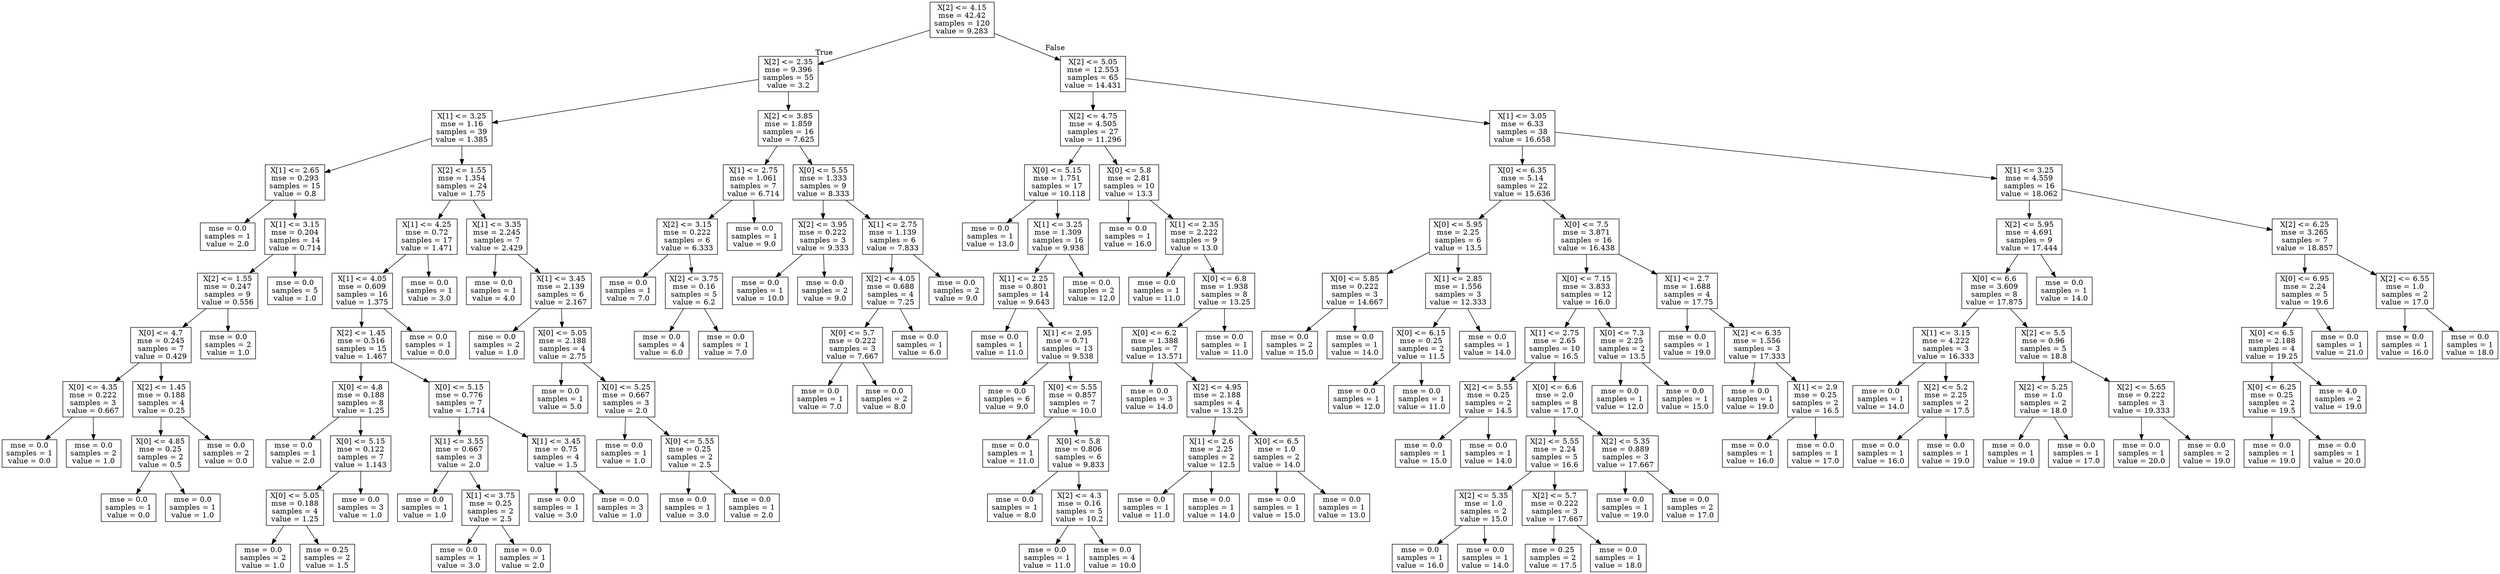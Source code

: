 digraph Tree {
node [shape=box] ;
0 [label="X[2] <= 4.15\nmse = 42.42\nsamples = 120\nvalue = 9.283"] ;
1 [label="X[2] <= 2.35\nmse = 9.396\nsamples = 55\nvalue = 3.2"] ;
0 -> 1 [labeldistance=2.5, labelangle=45, headlabel="True"] ;
2 [label="X[1] <= 3.25\nmse = 1.16\nsamples = 39\nvalue = 1.385"] ;
1 -> 2 ;
3 [label="X[1] <= 2.65\nmse = 0.293\nsamples = 15\nvalue = 0.8"] ;
2 -> 3 ;
4 [label="mse = 0.0\nsamples = 1\nvalue = 2.0"] ;
3 -> 4 ;
5 [label="X[1] <= 3.15\nmse = 0.204\nsamples = 14\nvalue = 0.714"] ;
3 -> 5 ;
6 [label="X[2] <= 1.55\nmse = 0.247\nsamples = 9\nvalue = 0.556"] ;
5 -> 6 ;
7 [label="X[0] <= 4.7\nmse = 0.245\nsamples = 7\nvalue = 0.429"] ;
6 -> 7 ;
8 [label="X[0] <= 4.35\nmse = 0.222\nsamples = 3\nvalue = 0.667"] ;
7 -> 8 ;
9 [label="mse = 0.0\nsamples = 1\nvalue = 0.0"] ;
8 -> 9 ;
10 [label="mse = 0.0\nsamples = 2\nvalue = 1.0"] ;
8 -> 10 ;
11 [label="X[2] <= 1.45\nmse = 0.188\nsamples = 4\nvalue = 0.25"] ;
7 -> 11 ;
12 [label="X[0] <= 4.85\nmse = 0.25\nsamples = 2\nvalue = 0.5"] ;
11 -> 12 ;
13 [label="mse = 0.0\nsamples = 1\nvalue = 0.0"] ;
12 -> 13 ;
14 [label="mse = 0.0\nsamples = 1\nvalue = 1.0"] ;
12 -> 14 ;
15 [label="mse = 0.0\nsamples = 2\nvalue = 0.0"] ;
11 -> 15 ;
16 [label="mse = 0.0\nsamples = 2\nvalue = 1.0"] ;
6 -> 16 ;
17 [label="mse = 0.0\nsamples = 5\nvalue = 1.0"] ;
5 -> 17 ;
18 [label="X[2] <= 1.55\nmse = 1.354\nsamples = 24\nvalue = 1.75"] ;
2 -> 18 ;
19 [label="X[1] <= 4.25\nmse = 0.72\nsamples = 17\nvalue = 1.471"] ;
18 -> 19 ;
20 [label="X[1] <= 4.05\nmse = 0.609\nsamples = 16\nvalue = 1.375"] ;
19 -> 20 ;
21 [label="X[2] <= 1.45\nmse = 0.516\nsamples = 15\nvalue = 1.467"] ;
20 -> 21 ;
22 [label="X[0] <= 4.8\nmse = 0.188\nsamples = 8\nvalue = 1.25"] ;
21 -> 22 ;
23 [label="mse = 0.0\nsamples = 1\nvalue = 2.0"] ;
22 -> 23 ;
24 [label="X[0] <= 5.15\nmse = 0.122\nsamples = 7\nvalue = 1.143"] ;
22 -> 24 ;
25 [label="X[0] <= 5.05\nmse = 0.188\nsamples = 4\nvalue = 1.25"] ;
24 -> 25 ;
26 [label="mse = 0.0\nsamples = 2\nvalue = 1.0"] ;
25 -> 26 ;
27 [label="mse = 0.25\nsamples = 2\nvalue = 1.5"] ;
25 -> 27 ;
28 [label="mse = 0.0\nsamples = 3\nvalue = 1.0"] ;
24 -> 28 ;
29 [label="X[0] <= 5.15\nmse = 0.776\nsamples = 7\nvalue = 1.714"] ;
21 -> 29 ;
30 [label="X[1] <= 3.55\nmse = 0.667\nsamples = 3\nvalue = 2.0"] ;
29 -> 30 ;
31 [label="mse = 0.0\nsamples = 1\nvalue = 1.0"] ;
30 -> 31 ;
32 [label="X[1] <= 3.75\nmse = 0.25\nsamples = 2\nvalue = 2.5"] ;
30 -> 32 ;
33 [label="mse = 0.0\nsamples = 1\nvalue = 3.0"] ;
32 -> 33 ;
34 [label="mse = 0.0\nsamples = 1\nvalue = 2.0"] ;
32 -> 34 ;
35 [label="X[1] <= 3.45\nmse = 0.75\nsamples = 4\nvalue = 1.5"] ;
29 -> 35 ;
36 [label="mse = 0.0\nsamples = 1\nvalue = 3.0"] ;
35 -> 36 ;
37 [label="mse = 0.0\nsamples = 3\nvalue = 1.0"] ;
35 -> 37 ;
38 [label="mse = 0.0\nsamples = 1\nvalue = 0.0"] ;
20 -> 38 ;
39 [label="mse = 0.0\nsamples = 1\nvalue = 3.0"] ;
19 -> 39 ;
40 [label="X[1] <= 3.35\nmse = 2.245\nsamples = 7\nvalue = 2.429"] ;
18 -> 40 ;
41 [label="mse = 0.0\nsamples = 1\nvalue = 4.0"] ;
40 -> 41 ;
42 [label="X[1] <= 3.45\nmse = 2.139\nsamples = 6\nvalue = 2.167"] ;
40 -> 42 ;
43 [label="mse = 0.0\nsamples = 2\nvalue = 1.0"] ;
42 -> 43 ;
44 [label="X[0] <= 5.05\nmse = 2.188\nsamples = 4\nvalue = 2.75"] ;
42 -> 44 ;
45 [label="mse = 0.0\nsamples = 1\nvalue = 5.0"] ;
44 -> 45 ;
46 [label="X[0] <= 5.25\nmse = 0.667\nsamples = 3\nvalue = 2.0"] ;
44 -> 46 ;
47 [label="mse = 0.0\nsamples = 1\nvalue = 1.0"] ;
46 -> 47 ;
48 [label="X[0] <= 5.55\nmse = 0.25\nsamples = 2\nvalue = 2.5"] ;
46 -> 48 ;
49 [label="mse = 0.0\nsamples = 1\nvalue = 3.0"] ;
48 -> 49 ;
50 [label="mse = 0.0\nsamples = 1\nvalue = 2.0"] ;
48 -> 50 ;
51 [label="X[2] <= 3.85\nmse = 1.859\nsamples = 16\nvalue = 7.625"] ;
1 -> 51 ;
52 [label="X[1] <= 2.75\nmse = 1.061\nsamples = 7\nvalue = 6.714"] ;
51 -> 52 ;
53 [label="X[2] <= 3.15\nmse = 0.222\nsamples = 6\nvalue = 6.333"] ;
52 -> 53 ;
54 [label="mse = 0.0\nsamples = 1\nvalue = 7.0"] ;
53 -> 54 ;
55 [label="X[2] <= 3.75\nmse = 0.16\nsamples = 5\nvalue = 6.2"] ;
53 -> 55 ;
56 [label="mse = 0.0\nsamples = 4\nvalue = 6.0"] ;
55 -> 56 ;
57 [label="mse = 0.0\nsamples = 1\nvalue = 7.0"] ;
55 -> 57 ;
58 [label="mse = 0.0\nsamples = 1\nvalue = 9.0"] ;
52 -> 58 ;
59 [label="X[0] <= 5.55\nmse = 1.333\nsamples = 9\nvalue = 8.333"] ;
51 -> 59 ;
60 [label="X[2] <= 3.95\nmse = 0.222\nsamples = 3\nvalue = 9.333"] ;
59 -> 60 ;
61 [label="mse = 0.0\nsamples = 1\nvalue = 10.0"] ;
60 -> 61 ;
62 [label="mse = 0.0\nsamples = 2\nvalue = 9.0"] ;
60 -> 62 ;
63 [label="X[1] <= 2.75\nmse = 1.139\nsamples = 6\nvalue = 7.833"] ;
59 -> 63 ;
64 [label="X[2] <= 4.05\nmse = 0.688\nsamples = 4\nvalue = 7.25"] ;
63 -> 64 ;
65 [label="X[0] <= 5.7\nmse = 0.222\nsamples = 3\nvalue = 7.667"] ;
64 -> 65 ;
66 [label="mse = 0.0\nsamples = 1\nvalue = 7.0"] ;
65 -> 66 ;
67 [label="mse = 0.0\nsamples = 2\nvalue = 8.0"] ;
65 -> 67 ;
68 [label="mse = 0.0\nsamples = 1\nvalue = 6.0"] ;
64 -> 68 ;
69 [label="mse = 0.0\nsamples = 2\nvalue = 9.0"] ;
63 -> 69 ;
70 [label="X[2] <= 5.05\nmse = 12.553\nsamples = 65\nvalue = 14.431"] ;
0 -> 70 [labeldistance=2.5, labelangle=-45, headlabel="False"] ;
71 [label="X[2] <= 4.75\nmse = 4.505\nsamples = 27\nvalue = 11.296"] ;
70 -> 71 ;
72 [label="X[0] <= 5.15\nmse = 1.751\nsamples = 17\nvalue = 10.118"] ;
71 -> 72 ;
73 [label="mse = 0.0\nsamples = 1\nvalue = 13.0"] ;
72 -> 73 ;
74 [label="X[1] <= 3.25\nmse = 1.309\nsamples = 16\nvalue = 9.938"] ;
72 -> 74 ;
75 [label="X[1] <= 2.25\nmse = 0.801\nsamples = 14\nvalue = 9.643"] ;
74 -> 75 ;
76 [label="mse = 0.0\nsamples = 1\nvalue = 11.0"] ;
75 -> 76 ;
77 [label="X[1] <= 2.95\nmse = 0.71\nsamples = 13\nvalue = 9.538"] ;
75 -> 77 ;
78 [label="mse = 0.0\nsamples = 6\nvalue = 9.0"] ;
77 -> 78 ;
79 [label="X[0] <= 5.55\nmse = 0.857\nsamples = 7\nvalue = 10.0"] ;
77 -> 79 ;
80 [label="mse = 0.0\nsamples = 1\nvalue = 11.0"] ;
79 -> 80 ;
81 [label="X[0] <= 5.8\nmse = 0.806\nsamples = 6\nvalue = 9.833"] ;
79 -> 81 ;
82 [label="mse = 0.0\nsamples = 1\nvalue = 8.0"] ;
81 -> 82 ;
83 [label="X[2] <= 4.3\nmse = 0.16\nsamples = 5\nvalue = 10.2"] ;
81 -> 83 ;
84 [label="mse = 0.0\nsamples = 1\nvalue = 11.0"] ;
83 -> 84 ;
85 [label="mse = 0.0\nsamples = 4\nvalue = 10.0"] ;
83 -> 85 ;
86 [label="mse = 0.0\nsamples = 2\nvalue = 12.0"] ;
74 -> 86 ;
87 [label="X[0] <= 5.8\nmse = 2.81\nsamples = 10\nvalue = 13.3"] ;
71 -> 87 ;
88 [label="mse = 0.0\nsamples = 1\nvalue = 16.0"] ;
87 -> 88 ;
89 [label="X[1] <= 2.35\nmse = 2.222\nsamples = 9\nvalue = 13.0"] ;
87 -> 89 ;
90 [label="mse = 0.0\nsamples = 1\nvalue = 11.0"] ;
89 -> 90 ;
91 [label="X[0] <= 6.8\nmse = 1.938\nsamples = 8\nvalue = 13.25"] ;
89 -> 91 ;
92 [label="X[0] <= 6.2\nmse = 1.388\nsamples = 7\nvalue = 13.571"] ;
91 -> 92 ;
93 [label="mse = 0.0\nsamples = 3\nvalue = 14.0"] ;
92 -> 93 ;
94 [label="X[2] <= 4.95\nmse = 2.188\nsamples = 4\nvalue = 13.25"] ;
92 -> 94 ;
95 [label="X[1] <= 2.6\nmse = 2.25\nsamples = 2\nvalue = 12.5"] ;
94 -> 95 ;
96 [label="mse = 0.0\nsamples = 1\nvalue = 11.0"] ;
95 -> 96 ;
97 [label="mse = 0.0\nsamples = 1\nvalue = 14.0"] ;
95 -> 97 ;
98 [label="X[0] <= 6.5\nmse = 1.0\nsamples = 2\nvalue = 14.0"] ;
94 -> 98 ;
99 [label="mse = 0.0\nsamples = 1\nvalue = 15.0"] ;
98 -> 99 ;
100 [label="mse = 0.0\nsamples = 1\nvalue = 13.0"] ;
98 -> 100 ;
101 [label="mse = 0.0\nsamples = 1\nvalue = 11.0"] ;
91 -> 101 ;
102 [label="X[1] <= 3.05\nmse = 6.33\nsamples = 38\nvalue = 16.658"] ;
70 -> 102 ;
103 [label="X[0] <= 6.35\nmse = 5.14\nsamples = 22\nvalue = 15.636"] ;
102 -> 103 ;
104 [label="X[0] <= 5.95\nmse = 2.25\nsamples = 6\nvalue = 13.5"] ;
103 -> 104 ;
105 [label="X[0] <= 5.85\nmse = 0.222\nsamples = 3\nvalue = 14.667"] ;
104 -> 105 ;
106 [label="mse = 0.0\nsamples = 2\nvalue = 15.0"] ;
105 -> 106 ;
107 [label="mse = 0.0\nsamples = 1\nvalue = 14.0"] ;
105 -> 107 ;
108 [label="X[1] <= 2.85\nmse = 1.556\nsamples = 3\nvalue = 12.333"] ;
104 -> 108 ;
109 [label="X[0] <= 6.15\nmse = 0.25\nsamples = 2\nvalue = 11.5"] ;
108 -> 109 ;
110 [label="mse = 0.0\nsamples = 1\nvalue = 12.0"] ;
109 -> 110 ;
111 [label="mse = 0.0\nsamples = 1\nvalue = 11.0"] ;
109 -> 111 ;
112 [label="mse = 0.0\nsamples = 1\nvalue = 14.0"] ;
108 -> 112 ;
113 [label="X[0] <= 7.5\nmse = 3.871\nsamples = 16\nvalue = 16.438"] ;
103 -> 113 ;
114 [label="X[0] <= 7.15\nmse = 3.833\nsamples = 12\nvalue = 16.0"] ;
113 -> 114 ;
115 [label="X[1] <= 2.75\nmse = 2.65\nsamples = 10\nvalue = 16.5"] ;
114 -> 115 ;
116 [label="X[2] <= 5.55\nmse = 0.25\nsamples = 2\nvalue = 14.5"] ;
115 -> 116 ;
117 [label="mse = 0.0\nsamples = 1\nvalue = 15.0"] ;
116 -> 117 ;
118 [label="mse = 0.0\nsamples = 1\nvalue = 14.0"] ;
116 -> 118 ;
119 [label="X[0] <= 6.6\nmse = 2.0\nsamples = 8\nvalue = 17.0"] ;
115 -> 119 ;
120 [label="X[2] <= 5.55\nmse = 2.24\nsamples = 5\nvalue = 16.6"] ;
119 -> 120 ;
121 [label="X[2] <= 5.35\nmse = 1.0\nsamples = 2\nvalue = 15.0"] ;
120 -> 121 ;
122 [label="mse = 0.0\nsamples = 1\nvalue = 16.0"] ;
121 -> 122 ;
123 [label="mse = 0.0\nsamples = 1\nvalue = 14.0"] ;
121 -> 123 ;
124 [label="X[2] <= 5.7\nmse = 0.222\nsamples = 3\nvalue = 17.667"] ;
120 -> 124 ;
125 [label="mse = 0.25\nsamples = 2\nvalue = 17.5"] ;
124 -> 125 ;
126 [label="mse = 0.0\nsamples = 1\nvalue = 18.0"] ;
124 -> 126 ;
127 [label="X[2] <= 5.35\nmse = 0.889\nsamples = 3\nvalue = 17.667"] ;
119 -> 127 ;
128 [label="mse = 0.0\nsamples = 1\nvalue = 19.0"] ;
127 -> 128 ;
129 [label="mse = 0.0\nsamples = 2\nvalue = 17.0"] ;
127 -> 129 ;
130 [label="X[0] <= 7.3\nmse = 2.25\nsamples = 2\nvalue = 13.5"] ;
114 -> 130 ;
131 [label="mse = 0.0\nsamples = 1\nvalue = 12.0"] ;
130 -> 131 ;
132 [label="mse = 0.0\nsamples = 1\nvalue = 15.0"] ;
130 -> 132 ;
133 [label="X[1] <= 2.7\nmse = 1.688\nsamples = 4\nvalue = 17.75"] ;
113 -> 133 ;
134 [label="mse = 0.0\nsamples = 1\nvalue = 19.0"] ;
133 -> 134 ;
135 [label="X[2] <= 6.35\nmse = 1.556\nsamples = 3\nvalue = 17.333"] ;
133 -> 135 ;
136 [label="mse = 0.0\nsamples = 1\nvalue = 19.0"] ;
135 -> 136 ;
137 [label="X[1] <= 2.9\nmse = 0.25\nsamples = 2\nvalue = 16.5"] ;
135 -> 137 ;
138 [label="mse = 0.0\nsamples = 1\nvalue = 16.0"] ;
137 -> 138 ;
139 [label="mse = 0.0\nsamples = 1\nvalue = 17.0"] ;
137 -> 139 ;
140 [label="X[1] <= 3.25\nmse = 4.559\nsamples = 16\nvalue = 18.062"] ;
102 -> 140 ;
141 [label="X[2] <= 5.95\nmse = 4.691\nsamples = 9\nvalue = 17.444"] ;
140 -> 141 ;
142 [label="X[0] <= 6.6\nmse = 3.609\nsamples = 8\nvalue = 17.875"] ;
141 -> 142 ;
143 [label="X[1] <= 3.15\nmse = 4.222\nsamples = 3\nvalue = 16.333"] ;
142 -> 143 ;
144 [label="mse = 0.0\nsamples = 1\nvalue = 14.0"] ;
143 -> 144 ;
145 [label="X[2] <= 5.2\nmse = 2.25\nsamples = 2\nvalue = 17.5"] ;
143 -> 145 ;
146 [label="mse = 0.0\nsamples = 1\nvalue = 16.0"] ;
145 -> 146 ;
147 [label="mse = 0.0\nsamples = 1\nvalue = 19.0"] ;
145 -> 147 ;
148 [label="X[2] <= 5.5\nmse = 0.96\nsamples = 5\nvalue = 18.8"] ;
142 -> 148 ;
149 [label="X[2] <= 5.25\nmse = 1.0\nsamples = 2\nvalue = 18.0"] ;
148 -> 149 ;
150 [label="mse = 0.0\nsamples = 1\nvalue = 19.0"] ;
149 -> 150 ;
151 [label="mse = 0.0\nsamples = 1\nvalue = 17.0"] ;
149 -> 151 ;
152 [label="X[2] <= 5.65\nmse = 0.222\nsamples = 3\nvalue = 19.333"] ;
148 -> 152 ;
153 [label="mse = 0.0\nsamples = 1\nvalue = 20.0"] ;
152 -> 153 ;
154 [label="mse = 0.0\nsamples = 2\nvalue = 19.0"] ;
152 -> 154 ;
155 [label="mse = 0.0\nsamples = 1\nvalue = 14.0"] ;
141 -> 155 ;
156 [label="X[2] <= 6.25\nmse = 3.265\nsamples = 7\nvalue = 18.857"] ;
140 -> 156 ;
157 [label="X[0] <= 6.95\nmse = 2.24\nsamples = 5\nvalue = 19.6"] ;
156 -> 157 ;
158 [label="X[0] <= 6.5\nmse = 2.188\nsamples = 4\nvalue = 19.25"] ;
157 -> 158 ;
159 [label="X[0] <= 6.25\nmse = 0.25\nsamples = 2\nvalue = 19.5"] ;
158 -> 159 ;
160 [label="mse = 0.0\nsamples = 1\nvalue = 19.0"] ;
159 -> 160 ;
161 [label="mse = 0.0\nsamples = 1\nvalue = 20.0"] ;
159 -> 161 ;
162 [label="mse = 4.0\nsamples = 2\nvalue = 19.0"] ;
158 -> 162 ;
163 [label="mse = 0.0\nsamples = 1\nvalue = 21.0"] ;
157 -> 163 ;
164 [label="X[2] <= 6.55\nmse = 1.0\nsamples = 2\nvalue = 17.0"] ;
156 -> 164 ;
165 [label="mse = 0.0\nsamples = 1\nvalue = 16.0"] ;
164 -> 165 ;
166 [label="mse = 0.0\nsamples = 1\nvalue = 18.0"] ;
164 -> 166 ;
}